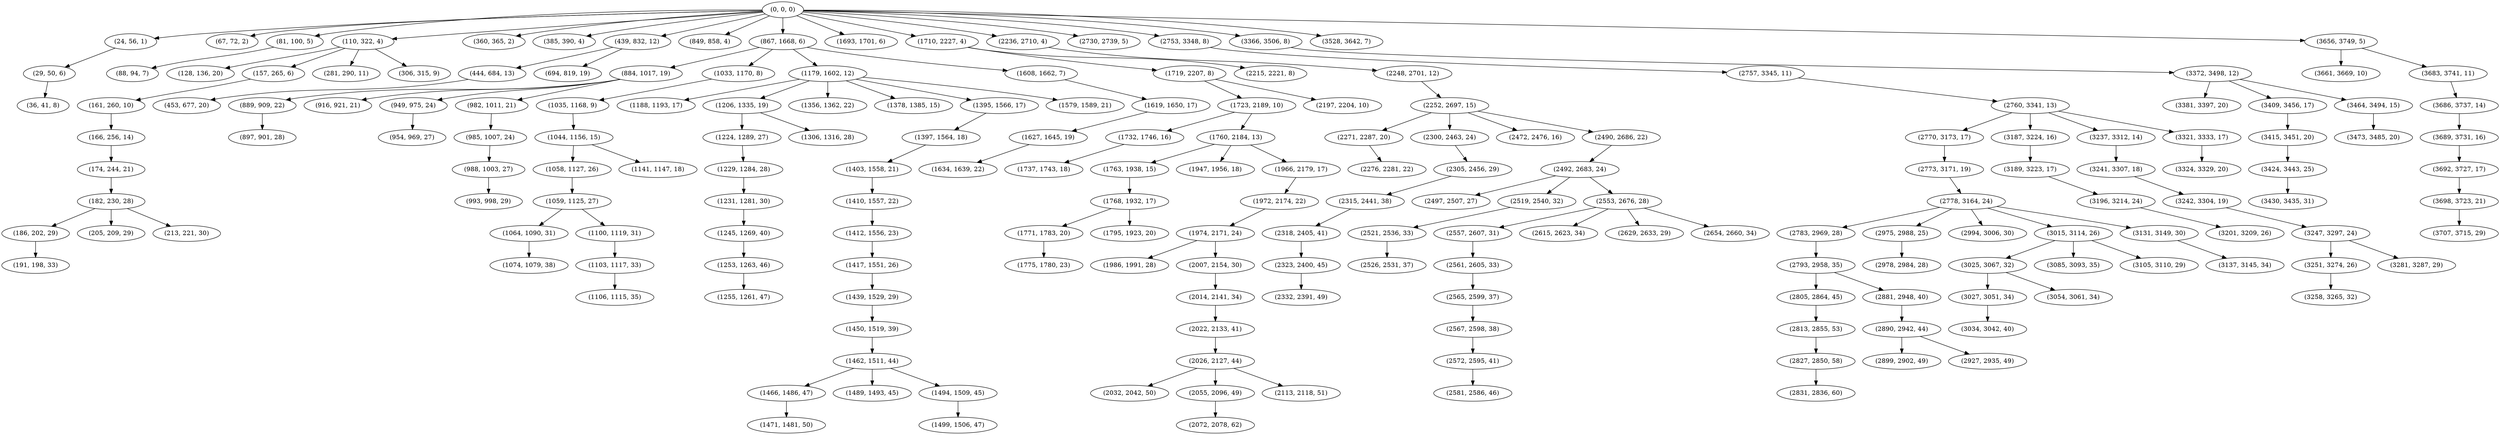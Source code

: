 digraph tree {
    "(0, 0, 0)";
    "(24, 56, 1)";
    "(29, 50, 6)";
    "(36, 41, 8)";
    "(67, 72, 2)";
    "(81, 100, 5)";
    "(88, 94, 7)";
    "(110, 322, 4)";
    "(128, 136, 20)";
    "(157, 265, 6)";
    "(161, 260, 10)";
    "(166, 256, 14)";
    "(174, 244, 21)";
    "(182, 230, 28)";
    "(186, 202, 29)";
    "(191, 198, 33)";
    "(205, 209, 29)";
    "(213, 221, 30)";
    "(281, 290, 11)";
    "(306, 315, 9)";
    "(360, 365, 2)";
    "(385, 390, 4)";
    "(439, 832, 12)";
    "(444, 684, 13)";
    "(453, 677, 20)";
    "(694, 819, 19)";
    "(849, 858, 4)";
    "(867, 1668, 6)";
    "(884, 1017, 19)";
    "(889, 909, 22)";
    "(897, 901, 28)";
    "(916, 921, 21)";
    "(949, 975, 24)";
    "(954, 969, 27)";
    "(982, 1011, 21)";
    "(985, 1007, 24)";
    "(988, 1003, 27)";
    "(993, 998, 29)";
    "(1033, 1170, 8)";
    "(1035, 1168, 9)";
    "(1044, 1156, 15)";
    "(1058, 1127, 26)";
    "(1059, 1125, 27)";
    "(1064, 1090, 31)";
    "(1074, 1079, 38)";
    "(1100, 1119, 31)";
    "(1103, 1117, 33)";
    "(1106, 1115, 35)";
    "(1141, 1147, 18)";
    "(1179, 1602, 12)";
    "(1188, 1193, 17)";
    "(1206, 1335, 19)";
    "(1224, 1289, 27)";
    "(1229, 1284, 28)";
    "(1231, 1281, 30)";
    "(1245, 1269, 40)";
    "(1253, 1263, 46)";
    "(1255, 1261, 47)";
    "(1306, 1316, 28)";
    "(1356, 1362, 22)";
    "(1378, 1385, 15)";
    "(1395, 1566, 17)";
    "(1397, 1564, 18)";
    "(1403, 1558, 21)";
    "(1410, 1557, 22)";
    "(1412, 1556, 23)";
    "(1417, 1551, 26)";
    "(1439, 1529, 29)";
    "(1450, 1519, 39)";
    "(1462, 1511, 44)";
    "(1466, 1486, 47)";
    "(1471, 1481, 50)";
    "(1489, 1493, 45)";
    "(1494, 1509, 45)";
    "(1499, 1506, 47)";
    "(1579, 1589, 21)";
    "(1608, 1662, 7)";
    "(1619, 1650, 17)";
    "(1627, 1645, 19)";
    "(1634, 1639, 22)";
    "(1693, 1701, 6)";
    "(1710, 2227, 4)";
    "(1719, 2207, 8)";
    "(1723, 2189, 10)";
    "(1732, 1746, 16)";
    "(1737, 1743, 18)";
    "(1760, 2184, 13)";
    "(1763, 1938, 15)";
    "(1768, 1932, 17)";
    "(1771, 1783, 20)";
    "(1775, 1780, 23)";
    "(1795, 1923, 20)";
    "(1947, 1956, 18)";
    "(1966, 2179, 17)";
    "(1972, 2174, 22)";
    "(1974, 2171, 24)";
    "(1986, 1991, 28)";
    "(2007, 2154, 30)";
    "(2014, 2141, 34)";
    "(2022, 2133, 41)";
    "(2026, 2127, 44)";
    "(2032, 2042, 50)";
    "(2055, 2096, 49)";
    "(2072, 2078, 62)";
    "(2113, 2118, 51)";
    "(2197, 2204, 10)";
    "(2215, 2221, 8)";
    "(2236, 2710, 4)";
    "(2248, 2701, 12)";
    "(2252, 2697, 15)";
    "(2271, 2287, 20)";
    "(2276, 2281, 22)";
    "(2300, 2463, 24)";
    "(2305, 2456, 29)";
    "(2315, 2441, 38)";
    "(2318, 2405, 41)";
    "(2323, 2400, 45)";
    "(2332, 2391, 49)";
    "(2472, 2476, 16)";
    "(2490, 2686, 22)";
    "(2492, 2683, 24)";
    "(2497, 2507, 27)";
    "(2519, 2540, 32)";
    "(2521, 2536, 33)";
    "(2526, 2531, 37)";
    "(2553, 2676, 28)";
    "(2557, 2607, 31)";
    "(2561, 2605, 33)";
    "(2565, 2599, 37)";
    "(2567, 2598, 38)";
    "(2572, 2595, 41)";
    "(2581, 2586, 46)";
    "(2615, 2623, 34)";
    "(2629, 2633, 29)";
    "(2654, 2660, 34)";
    "(2730, 2739, 5)";
    "(2753, 3348, 8)";
    "(2757, 3345, 11)";
    "(2760, 3341, 13)";
    "(2770, 3173, 17)";
    "(2773, 3171, 19)";
    "(2778, 3164, 24)";
    "(2783, 2969, 28)";
    "(2793, 2958, 35)";
    "(2805, 2864, 45)";
    "(2813, 2855, 53)";
    "(2827, 2850, 58)";
    "(2831, 2836, 60)";
    "(2881, 2948, 40)";
    "(2890, 2942, 44)";
    "(2899, 2902, 49)";
    "(2927, 2935, 49)";
    "(2975, 2988, 25)";
    "(2978, 2984, 28)";
    "(2994, 3006, 30)";
    "(3015, 3114, 26)";
    "(3025, 3067, 32)";
    "(3027, 3051, 34)";
    "(3034, 3042, 40)";
    "(3054, 3061, 34)";
    "(3085, 3093, 35)";
    "(3105, 3110, 29)";
    "(3131, 3149, 30)";
    "(3137, 3145, 34)";
    "(3187, 3224, 16)";
    "(3189, 3223, 17)";
    "(3196, 3214, 24)";
    "(3201, 3209, 26)";
    "(3237, 3312, 14)";
    "(3241, 3307, 18)";
    "(3242, 3304, 19)";
    "(3247, 3297, 24)";
    "(3251, 3274, 26)";
    "(3258, 3265, 32)";
    "(3281, 3287, 29)";
    "(3321, 3333, 17)";
    "(3324, 3329, 20)";
    "(3366, 3506, 8)";
    "(3372, 3498, 12)";
    "(3381, 3397, 20)";
    "(3409, 3456, 17)";
    "(3415, 3451, 20)";
    "(3424, 3443, 25)";
    "(3430, 3435, 31)";
    "(3464, 3494, 15)";
    "(3473, 3485, 20)";
    "(3528, 3642, 7)";
    "(3656, 3749, 5)";
    "(3661, 3669, 10)";
    "(3683, 3741, 11)";
    "(3686, 3737, 14)";
    "(3689, 3731, 16)";
    "(3692, 3727, 17)";
    "(3698, 3723, 21)";
    "(3707, 3715, 29)";
    "(0, 0, 0)" -> "(24, 56, 1)";
    "(0, 0, 0)" -> "(67, 72, 2)";
    "(0, 0, 0)" -> "(81, 100, 5)";
    "(0, 0, 0)" -> "(110, 322, 4)";
    "(0, 0, 0)" -> "(360, 365, 2)";
    "(0, 0, 0)" -> "(385, 390, 4)";
    "(0, 0, 0)" -> "(439, 832, 12)";
    "(0, 0, 0)" -> "(849, 858, 4)";
    "(0, 0, 0)" -> "(867, 1668, 6)";
    "(0, 0, 0)" -> "(1693, 1701, 6)";
    "(0, 0, 0)" -> "(1710, 2227, 4)";
    "(0, 0, 0)" -> "(2236, 2710, 4)";
    "(0, 0, 0)" -> "(2730, 2739, 5)";
    "(0, 0, 0)" -> "(2753, 3348, 8)";
    "(0, 0, 0)" -> "(3366, 3506, 8)";
    "(0, 0, 0)" -> "(3528, 3642, 7)";
    "(0, 0, 0)" -> "(3656, 3749, 5)";
    "(24, 56, 1)" -> "(29, 50, 6)";
    "(29, 50, 6)" -> "(36, 41, 8)";
    "(81, 100, 5)" -> "(88, 94, 7)";
    "(110, 322, 4)" -> "(128, 136, 20)";
    "(110, 322, 4)" -> "(157, 265, 6)";
    "(110, 322, 4)" -> "(281, 290, 11)";
    "(110, 322, 4)" -> "(306, 315, 9)";
    "(157, 265, 6)" -> "(161, 260, 10)";
    "(161, 260, 10)" -> "(166, 256, 14)";
    "(166, 256, 14)" -> "(174, 244, 21)";
    "(174, 244, 21)" -> "(182, 230, 28)";
    "(182, 230, 28)" -> "(186, 202, 29)";
    "(182, 230, 28)" -> "(205, 209, 29)";
    "(182, 230, 28)" -> "(213, 221, 30)";
    "(186, 202, 29)" -> "(191, 198, 33)";
    "(439, 832, 12)" -> "(444, 684, 13)";
    "(439, 832, 12)" -> "(694, 819, 19)";
    "(444, 684, 13)" -> "(453, 677, 20)";
    "(867, 1668, 6)" -> "(884, 1017, 19)";
    "(867, 1668, 6)" -> "(1033, 1170, 8)";
    "(867, 1668, 6)" -> "(1179, 1602, 12)";
    "(867, 1668, 6)" -> "(1608, 1662, 7)";
    "(884, 1017, 19)" -> "(889, 909, 22)";
    "(884, 1017, 19)" -> "(916, 921, 21)";
    "(884, 1017, 19)" -> "(949, 975, 24)";
    "(884, 1017, 19)" -> "(982, 1011, 21)";
    "(889, 909, 22)" -> "(897, 901, 28)";
    "(949, 975, 24)" -> "(954, 969, 27)";
    "(982, 1011, 21)" -> "(985, 1007, 24)";
    "(985, 1007, 24)" -> "(988, 1003, 27)";
    "(988, 1003, 27)" -> "(993, 998, 29)";
    "(1033, 1170, 8)" -> "(1035, 1168, 9)";
    "(1035, 1168, 9)" -> "(1044, 1156, 15)";
    "(1044, 1156, 15)" -> "(1058, 1127, 26)";
    "(1044, 1156, 15)" -> "(1141, 1147, 18)";
    "(1058, 1127, 26)" -> "(1059, 1125, 27)";
    "(1059, 1125, 27)" -> "(1064, 1090, 31)";
    "(1059, 1125, 27)" -> "(1100, 1119, 31)";
    "(1064, 1090, 31)" -> "(1074, 1079, 38)";
    "(1100, 1119, 31)" -> "(1103, 1117, 33)";
    "(1103, 1117, 33)" -> "(1106, 1115, 35)";
    "(1179, 1602, 12)" -> "(1188, 1193, 17)";
    "(1179, 1602, 12)" -> "(1206, 1335, 19)";
    "(1179, 1602, 12)" -> "(1356, 1362, 22)";
    "(1179, 1602, 12)" -> "(1378, 1385, 15)";
    "(1179, 1602, 12)" -> "(1395, 1566, 17)";
    "(1179, 1602, 12)" -> "(1579, 1589, 21)";
    "(1206, 1335, 19)" -> "(1224, 1289, 27)";
    "(1206, 1335, 19)" -> "(1306, 1316, 28)";
    "(1224, 1289, 27)" -> "(1229, 1284, 28)";
    "(1229, 1284, 28)" -> "(1231, 1281, 30)";
    "(1231, 1281, 30)" -> "(1245, 1269, 40)";
    "(1245, 1269, 40)" -> "(1253, 1263, 46)";
    "(1253, 1263, 46)" -> "(1255, 1261, 47)";
    "(1395, 1566, 17)" -> "(1397, 1564, 18)";
    "(1397, 1564, 18)" -> "(1403, 1558, 21)";
    "(1403, 1558, 21)" -> "(1410, 1557, 22)";
    "(1410, 1557, 22)" -> "(1412, 1556, 23)";
    "(1412, 1556, 23)" -> "(1417, 1551, 26)";
    "(1417, 1551, 26)" -> "(1439, 1529, 29)";
    "(1439, 1529, 29)" -> "(1450, 1519, 39)";
    "(1450, 1519, 39)" -> "(1462, 1511, 44)";
    "(1462, 1511, 44)" -> "(1466, 1486, 47)";
    "(1462, 1511, 44)" -> "(1489, 1493, 45)";
    "(1462, 1511, 44)" -> "(1494, 1509, 45)";
    "(1466, 1486, 47)" -> "(1471, 1481, 50)";
    "(1494, 1509, 45)" -> "(1499, 1506, 47)";
    "(1608, 1662, 7)" -> "(1619, 1650, 17)";
    "(1619, 1650, 17)" -> "(1627, 1645, 19)";
    "(1627, 1645, 19)" -> "(1634, 1639, 22)";
    "(1710, 2227, 4)" -> "(1719, 2207, 8)";
    "(1710, 2227, 4)" -> "(2215, 2221, 8)";
    "(1719, 2207, 8)" -> "(1723, 2189, 10)";
    "(1719, 2207, 8)" -> "(2197, 2204, 10)";
    "(1723, 2189, 10)" -> "(1732, 1746, 16)";
    "(1723, 2189, 10)" -> "(1760, 2184, 13)";
    "(1732, 1746, 16)" -> "(1737, 1743, 18)";
    "(1760, 2184, 13)" -> "(1763, 1938, 15)";
    "(1760, 2184, 13)" -> "(1947, 1956, 18)";
    "(1760, 2184, 13)" -> "(1966, 2179, 17)";
    "(1763, 1938, 15)" -> "(1768, 1932, 17)";
    "(1768, 1932, 17)" -> "(1771, 1783, 20)";
    "(1768, 1932, 17)" -> "(1795, 1923, 20)";
    "(1771, 1783, 20)" -> "(1775, 1780, 23)";
    "(1966, 2179, 17)" -> "(1972, 2174, 22)";
    "(1972, 2174, 22)" -> "(1974, 2171, 24)";
    "(1974, 2171, 24)" -> "(1986, 1991, 28)";
    "(1974, 2171, 24)" -> "(2007, 2154, 30)";
    "(2007, 2154, 30)" -> "(2014, 2141, 34)";
    "(2014, 2141, 34)" -> "(2022, 2133, 41)";
    "(2022, 2133, 41)" -> "(2026, 2127, 44)";
    "(2026, 2127, 44)" -> "(2032, 2042, 50)";
    "(2026, 2127, 44)" -> "(2055, 2096, 49)";
    "(2026, 2127, 44)" -> "(2113, 2118, 51)";
    "(2055, 2096, 49)" -> "(2072, 2078, 62)";
    "(2236, 2710, 4)" -> "(2248, 2701, 12)";
    "(2248, 2701, 12)" -> "(2252, 2697, 15)";
    "(2252, 2697, 15)" -> "(2271, 2287, 20)";
    "(2252, 2697, 15)" -> "(2300, 2463, 24)";
    "(2252, 2697, 15)" -> "(2472, 2476, 16)";
    "(2252, 2697, 15)" -> "(2490, 2686, 22)";
    "(2271, 2287, 20)" -> "(2276, 2281, 22)";
    "(2300, 2463, 24)" -> "(2305, 2456, 29)";
    "(2305, 2456, 29)" -> "(2315, 2441, 38)";
    "(2315, 2441, 38)" -> "(2318, 2405, 41)";
    "(2318, 2405, 41)" -> "(2323, 2400, 45)";
    "(2323, 2400, 45)" -> "(2332, 2391, 49)";
    "(2490, 2686, 22)" -> "(2492, 2683, 24)";
    "(2492, 2683, 24)" -> "(2497, 2507, 27)";
    "(2492, 2683, 24)" -> "(2519, 2540, 32)";
    "(2492, 2683, 24)" -> "(2553, 2676, 28)";
    "(2519, 2540, 32)" -> "(2521, 2536, 33)";
    "(2521, 2536, 33)" -> "(2526, 2531, 37)";
    "(2553, 2676, 28)" -> "(2557, 2607, 31)";
    "(2553, 2676, 28)" -> "(2615, 2623, 34)";
    "(2553, 2676, 28)" -> "(2629, 2633, 29)";
    "(2553, 2676, 28)" -> "(2654, 2660, 34)";
    "(2557, 2607, 31)" -> "(2561, 2605, 33)";
    "(2561, 2605, 33)" -> "(2565, 2599, 37)";
    "(2565, 2599, 37)" -> "(2567, 2598, 38)";
    "(2567, 2598, 38)" -> "(2572, 2595, 41)";
    "(2572, 2595, 41)" -> "(2581, 2586, 46)";
    "(2753, 3348, 8)" -> "(2757, 3345, 11)";
    "(2757, 3345, 11)" -> "(2760, 3341, 13)";
    "(2760, 3341, 13)" -> "(2770, 3173, 17)";
    "(2760, 3341, 13)" -> "(3187, 3224, 16)";
    "(2760, 3341, 13)" -> "(3237, 3312, 14)";
    "(2760, 3341, 13)" -> "(3321, 3333, 17)";
    "(2770, 3173, 17)" -> "(2773, 3171, 19)";
    "(2773, 3171, 19)" -> "(2778, 3164, 24)";
    "(2778, 3164, 24)" -> "(2783, 2969, 28)";
    "(2778, 3164, 24)" -> "(2975, 2988, 25)";
    "(2778, 3164, 24)" -> "(2994, 3006, 30)";
    "(2778, 3164, 24)" -> "(3015, 3114, 26)";
    "(2778, 3164, 24)" -> "(3131, 3149, 30)";
    "(2783, 2969, 28)" -> "(2793, 2958, 35)";
    "(2793, 2958, 35)" -> "(2805, 2864, 45)";
    "(2793, 2958, 35)" -> "(2881, 2948, 40)";
    "(2805, 2864, 45)" -> "(2813, 2855, 53)";
    "(2813, 2855, 53)" -> "(2827, 2850, 58)";
    "(2827, 2850, 58)" -> "(2831, 2836, 60)";
    "(2881, 2948, 40)" -> "(2890, 2942, 44)";
    "(2890, 2942, 44)" -> "(2899, 2902, 49)";
    "(2890, 2942, 44)" -> "(2927, 2935, 49)";
    "(2975, 2988, 25)" -> "(2978, 2984, 28)";
    "(3015, 3114, 26)" -> "(3025, 3067, 32)";
    "(3015, 3114, 26)" -> "(3085, 3093, 35)";
    "(3015, 3114, 26)" -> "(3105, 3110, 29)";
    "(3025, 3067, 32)" -> "(3027, 3051, 34)";
    "(3025, 3067, 32)" -> "(3054, 3061, 34)";
    "(3027, 3051, 34)" -> "(3034, 3042, 40)";
    "(3131, 3149, 30)" -> "(3137, 3145, 34)";
    "(3187, 3224, 16)" -> "(3189, 3223, 17)";
    "(3189, 3223, 17)" -> "(3196, 3214, 24)";
    "(3196, 3214, 24)" -> "(3201, 3209, 26)";
    "(3237, 3312, 14)" -> "(3241, 3307, 18)";
    "(3241, 3307, 18)" -> "(3242, 3304, 19)";
    "(3242, 3304, 19)" -> "(3247, 3297, 24)";
    "(3247, 3297, 24)" -> "(3251, 3274, 26)";
    "(3247, 3297, 24)" -> "(3281, 3287, 29)";
    "(3251, 3274, 26)" -> "(3258, 3265, 32)";
    "(3321, 3333, 17)" -> "(3324, 3329, 20)";
    "(3366, 3506, 8)" -> "(3372, 3498, 12)";
    "(3372, 3498, 12)" -> "(3381, 3397, 20)";
    "(3372, 3498, 12)" -> "(3409, 3456, 17)";
    "(3372, 3498, 12)" -> "(3464, 3494, 15)";
    "(3409, 3456, 17)" -> "(3415, 3451, 20)";
    "(3415, 3451, 20)" -> "(3424, 3443, 25)";
    "(3424, 3443, 25)" -> "(3430, 3435, 31)";
    "(3464, 3494, 15)" -> "(3473, 3485, 20)";
    "(3656, 3749, 5)" -> "(3661, 3669, 10)";
    "(3656, 3749, 5)" -> "(3683, 3741, 11)";
    "(3683, 3741, 11)" -> "(3686, 3737, 14)";
    "(3686, 3737, 14)" -> "(3689, 3731, 16)";
    "(3689, 3731, 16)" -> "(3692, 3727, 17)";
    "(3692, 3727, 17)" -> "(3698, 3723, 21)";
    "(3698, 3723, 21)" -> "(3707, 3715, 29)";
}
